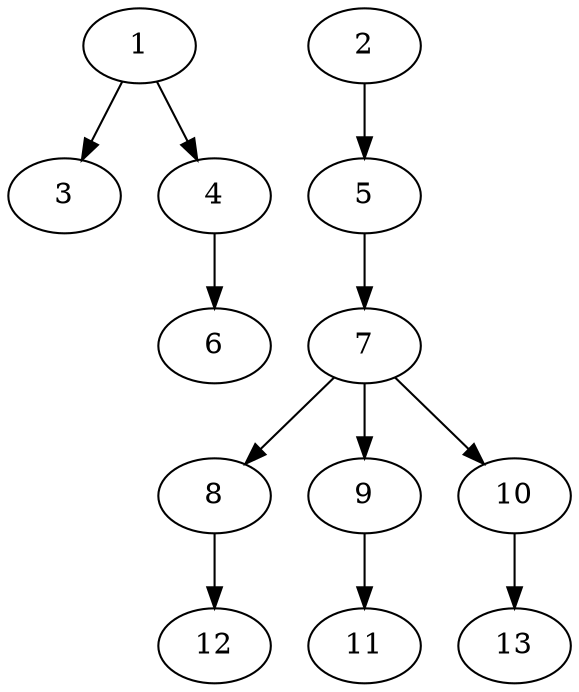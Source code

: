 // DAG (tier=1-easy, mode=data, n=13, ccr=0.304, fat=0.472, density=0.308, regular=0.706, jump=0.075, mindata=1048576, maxdata=8388608)
// DAG automatically generated by daggen at Sun Aug 24 16:33:32 2025
// /home/ermia/Project/Environments/daggen/bin/daggen --dot --ccr 0.304 --fat 0.472 --regular 0.706 --density 0.308 --jump 0.075 --mindata 1048576 --maxdata 8388608 -n 13 
digraph G {
  1 [size="8083436657535796", alpha="0.11", expect_size="4041718328767898"]
  1 -> 3 [size ="161003903909888"]
  1 -> 4 [size ="161003903909888"]
  2 [size="6884720049190590", alpha="0.01", expect_size="3442360024595295"]
  2 -> 5 [size ="13658130219008"]
  3 [size="277094564224313248", alpha="0.05", expect_size="138547282112156624"]
  4 [size="379936348222949163008", alpha="0.13", expect_size="189968174111474581504"]
  4 -> 6 [size ="419659652268032"]
  5 [size="307155568077052051456", alpha="0.11", expect_size="153577784038526025728"]
  5 -> 7 [size ="364190753619968"]
  6 [size="31249186258680244", alpha="0.13", expect_size="15624593129340122"]
  7 [size="8629118617630968", alpha="0.12", expect_size="4314559308815484"]
  7 -> 8 [size ="253294228275200"]
  7 -> 9 [size ="253294228275200"]
  7 -> 10 [size ="253294228275200"]
  8 [size="398771466293873737728", alpha="0.07", expect_size="199385733146936868864"]
  8 -> 12 [size ="433417095217152"]
  9 [size="96952246647231680", alpha="0.06", expect_size="48476123323615840"]
  9 -> 11 [size ="67136051478528"]
  10 [size="123942197961494102016", alpha="0.00", expect_size="61971098980747051008"]
  10 -> 13 [size ="198870080421888"]
  11 [size="762279288383293952", alpha="0.15", expect_size="381139644191646976"]
  12 [size="1173434082823622", alpha="0.18", expect_size="586717041411811"]
  13 [size="64594190332670000", alpha="0.07", expect_size="32297095166335000"]
}